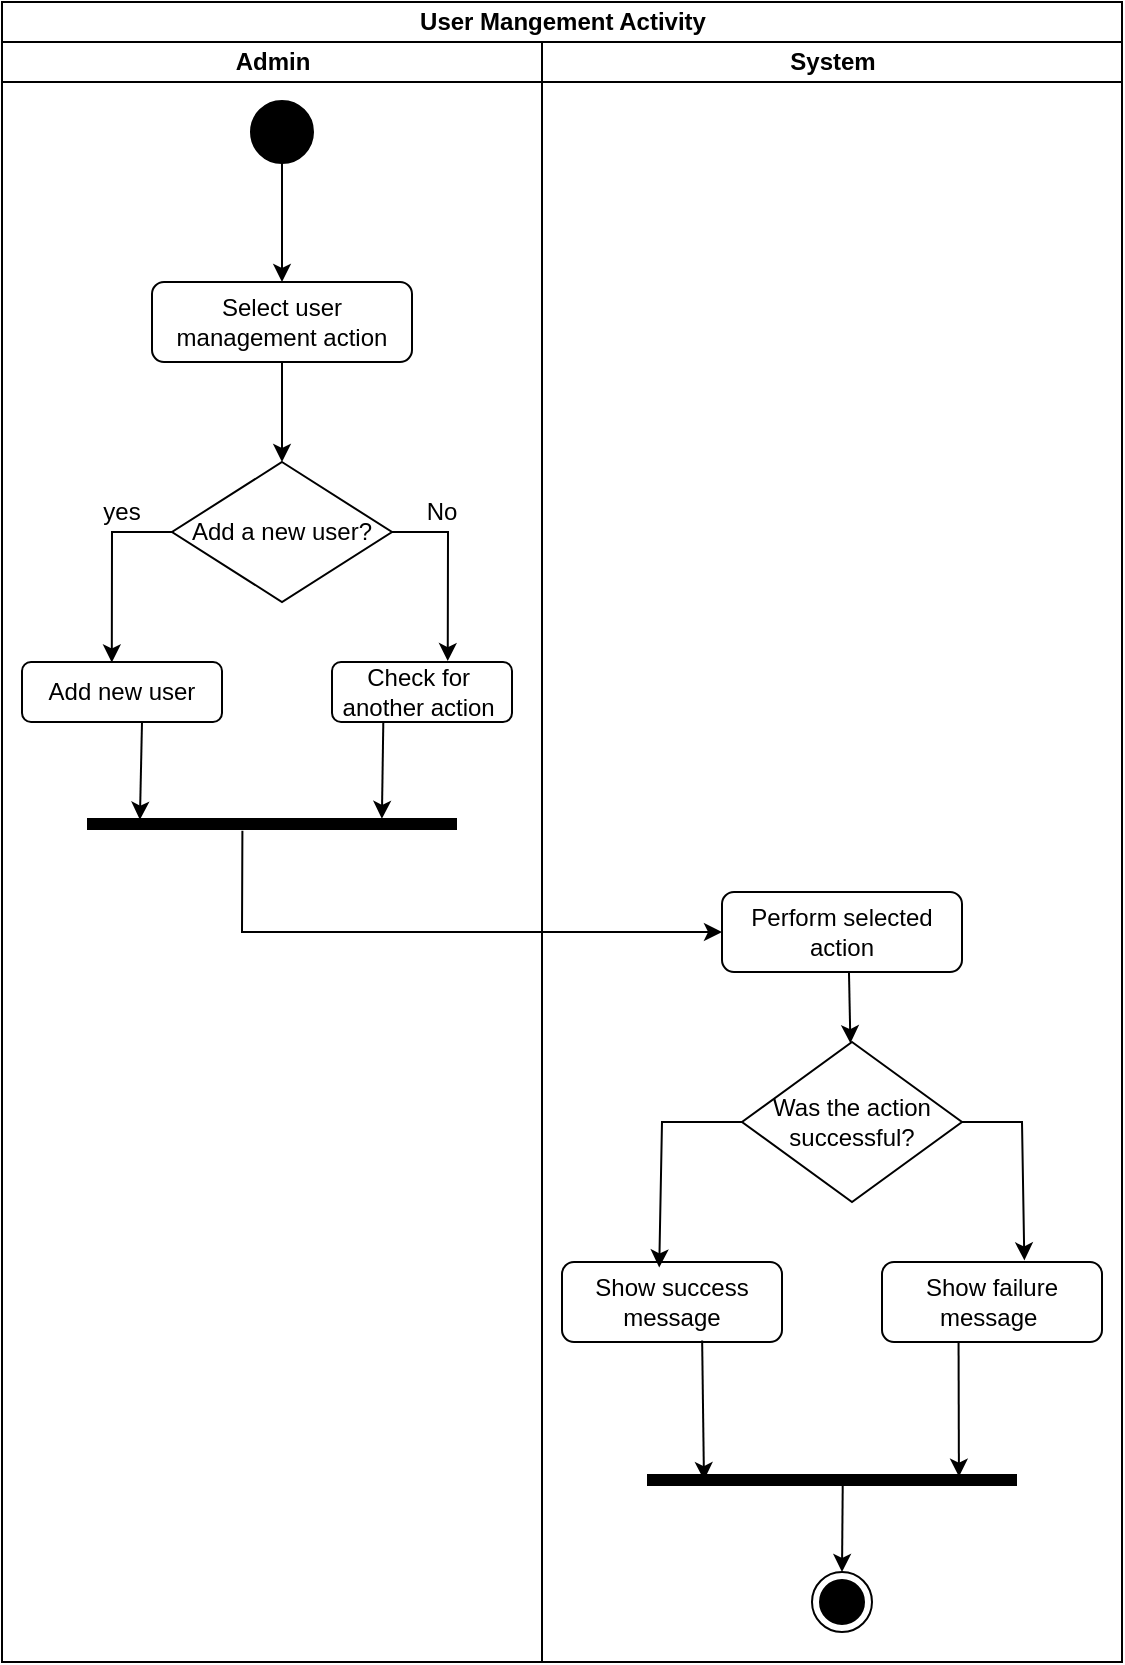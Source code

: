 <mxfile version="24.7.17">
  <diagram name="Page-1" id="_A838XtwBmVFh_jHTKDL">
    <mxGraphModel dx="1167" dy="690" grid="1" gridSize="10" guides="1" tooltips="1" connect="1" arrows="1" fold="1" page="1" pageScale="1" pageWidth="850" pageHeight="1100" math="0" shadow="0">
      <root>
        <mxCell id="0" />
        <mxCell id="1" parent="0" />
        <mxCell id="REc3DfP-rzBl7UqhAfBI-1" value="User Mangement Activity" style="swimlane;childLayout=stackLayout;resizeParent=1;resizeParentMax=0;startSize=20;html=1;" vertex="1" parent="1">
          <mxGeometry x="160.0" y="100" width="560" height="830" as="geometry" />
        </mxCell>
        <mxCell id="REc3DfP-rzBl7UqhAfBI-2" value="Admin" style="swimlane;startSize=20;html=1;" vertex="1" parent="REc3DfP-rzBl7UqhAfBI-1">
          <mxGeometry y="20" width="270" height="810" as="geometry" />
        </mxCell>
        <mxCell id="REc3DfP-rzBl7UqhAfBI-5" value="" style="strokeWidth=2;html=1;shape=mxgraph.flowchart.start_2;whiteSpace=wrap;fillColor=#000000;" vertex="1" parent="REc3DfP-rzBl7UqhAfBI-2">
          <mxGeometry x="125.0" y="30" width="30" height="30" as="geometry" />
        </mxCell>
        <mxCell id="REc3DfP-rzBl7UqhAfBI-6" value="Select user management action" style="rounded=1;whiteSpace=wrap;html=1;" vertex="1" parent="REc3DfP-rzBl7UqhAfBI-2">
          <mxGeometry x="75" y="120" width="130" height="40" as="geometry" />
        </mxCell>
        <mxCell id="REc3DfP-rzBl7UqhAfBI-7" value="Add new user" style="rounded=1;whiteSpace=wrap;html=1;" vertex="1" parent="REc3DfP-rzBl7UqhAfBI-2">
          <mxGeometry x="10" y="310" width="100" height="30" as="geometry" />
        </mxCell>
        <mxCell id="REc3DfP-rzBl7UqhAfBI-8" value="Add a new user?" style="rhombus;whiteSpace=wrap;html=1;" vertex="1" parent="REc3DfP-rzBl7UqhAfBI-2">
          <mxGeometry x="85.0" y="210" width="110" height="70" as="geometry" />
        </mxCell>
        <mxCell id="REc3DfP-rzBl7UqhAfBI-10" value="Check for&amp;nbsp;&lt;div&gt;another action&amp;nbsp;&lt;/div&gt;" style="rounded=1;whiteSpace=wrap;html=1;" vertex="1" parent="REc3DfP-rzBl7UqhAfBI-2">
          <mxGeometry x="165.0" y="310" width="90" height="30" as="geometry" />
        </mxCell>
        <mxCell id="REc3DfP-rzBl7UqhAfBI-17" value="" style="endArrow=classic;html=1;rounded=0;exitX=0.5;exitY=1;exitDx=0;exitDy=0;exitPerimeter=0;entryX=0.5;entryY=0;entryDx=0;entryDy=0;" edge="1" parent="REc3DfP-rzBl7UqhAfBI-2" source="REc3DfP-rzBl7UqhAfBI-5" target="REc3DfP-rzBl7UqhAfBI-6">
          <mxGeometry width="50" height="50" relative="1" as="geometry">
            <mxPoint x="220.0" y="150" as="sourcePoint" />
            <mxPoint x="270.0" y="100" as="targetPoint" />
          </mxGeometry>
        </mxCell>
        <mxCell id="REc3DfP-rzBl7UqhAfBI-18" value="" style="endArrow=classic;html=1;rounded=0;exitX=0.5;exitY=1;exitDx=0;exitDy=0;entryX=0.5;entryY=0;entryDx=0;entryDy=0;" edge="1" parent="REc3DfP-rzBl7UqhAfBI-2" source="REc3DfP-rzBl7UqhAfBI-6" target="REc3DfP-rzBl7UqhAfBI-8">
          <mxGeometry width="50" height="50" relative="1" as="geometry">
            <mxPoint x="220.0" y="250" as="sourcePoint" />
            <mxPoint x="270.0" y="200" as="targetPoint" />
          </mxGeometry>
        </mxCell>
        <mxCell id="REc3DfP-rzBl7UqhAfBI-19" value="" style="endArrow=classic;html=1;rounded=0;exitX=0;exitY=0.5;exitDx=0;exitDy=0;entryX=0.449;entryY=0.008;entryDx=0;entryDy=0;entryPerimeter=0;" edge="1" parent="REc3DfP-rzBl7UqhAfBI-2" source="REc3DfP-rzBl7UqhAfBI-8" target="REc3DfP-rzBl7UqhAfBI-7">
          <mxGeometry width="50" height="50" relative="1" as="geometry">
            <mxPoint x="220.0" y="320" as="sourcePoint" />
            <mxPoint x="270.0" y="270" as="targetPoint" />
            <Array as="points">
              <mxPoint x="55.0" y="245" />
            </Array>
          </mxGeometry>
        </mxCell>
        <mxCell id="REc3DfP-rzBl7UqhAfBI-20" value="" style="endArrow=classic;html=1;rounded=0;exitX=1;exitY=0.5;exitDx=0;exitDy=0;entryX=0.643;entryY=-0.015;entryDx=0;entryDy=0;entryPerimeter=0;" edge="1" parent="REc3DfP-rzBl7UqhAfBI-2" source="REc3DfP-rzBl7UqhAfBI-8" target="REc3DfP-rzBl7UqhAfBI-10">
          <mxGeometry width="50" height="50" relative="1" as="geometry">
            <mxPoint x="220.0" y="320" as="sourcePoint" />
            <mxPoint x="270.0" y="270" as="targetPoint" />
            <Array as="points">
              <mxPoint x="223.0" y="245" />
            </Array>
          </mxGeometry>
        </mxCell>
        <mxCell id="REc3DfP-rzBl7UqhAfBI-21" value="yes" style="text;html=1;align=center;verticalAlign=middle;whiteSpace=wrap;rounded=0;" vertex="1" parent="REc3DfP-rzBl7UqhAfBI-2">
          <mxGeometry x="30.0" y="220" width="60" height="30" as="geometry" />
        </mxCell>
        <mxCell id="REc3DfP-rzBl7UqhAfBI-22" value="No" style="text;html=1;align=center;verticalAlign=middle;whiteSpace=wrap;rounded=0;" vertex="1" parent="REc3DfP-rzBl7UqhAfBI-2">
          <mxGeometry x="190.0" y="220" width="60" height="30" as="geometry" />
        </mxCell>
        <mxCell id="REc3DfP-rzBl7UqhAfBI-25" value="" style="line;strokeWidth=6;fillColor=none;align=left;verticalAlign=middle;spacingTop=-1;spacingLeft=3;spacingRight=3;rotatable=0;labelPosition=right;points=[];portConstraint=eastwest;strokeColor=inherit;" vertex="1" parent="REc3DfP-rzBl7UqhAfBI-2">
          <mxGeometry x="42.5" y="387" width="185" height="8" as="geometry" />
        </mxCell>
        <mxCell id="REc3DfP-rzBl7UqhAfBI-24" value="" style="endArrow=classic;html=1;rounded=0;exitX=0.6;exitY=1;exitDx=0;exitDy=0;exitPerimeter=0;entryX=0.143;entryY=0.231;entryDx=0;entryDy=0;entryPerimeter=0;" edge="1" parent="REc3DfP-rzBl7UqhAfBI-2" source="REc3DfP-rzBl7UqhAfBI-7" target="REc3DfP-rzBl7UqhAfBI-25">
          <mxGeometry width="50" height="50" relative="1" as="geometry">
            <mxPoint x="200.0" y="405" as="sourcePoint" />
            <mxPoint x="60.0" y="395" as="targetPoint" />
          </mxGeometry>
        </mxCell>
        <mxCell id="REc3DfP-rzBl7UqhAfBI-26" value="" style="endArrow=classic;html=1;rounded=0;entryX=0.797;entryY=0.177;entryDx=0;entryDy=0;entryPerimeter=0;exitX=0.285;exitY=1.014;exitDx=0;exitDy=0;exitPerimeter=0;" edge="1" parent="REc3DfP-rzBl7UqhAfBI-2" source="REc3DfP-rzBl7UqhAfBI-10" target="REc3DfP-rzBl7UqhAfBI-25">
          <mxGeometry width="50" height="50" relative="1" as="geometry">
            <mxPoint x="160.0" y="395" as="sourcePoint" />
            <mxPoint x="210.0" y="345" as="targetPoint" />
          </mxGeometry>
        </mxCell>
        <mxCell id="REc3DfP-rzBl7UqhAfBI-3" value="System" style="swimlane;startSize=20;html=1;" vertex="1" parent="REc3DfP-rzBl7UqhAfBI-1">
          <mxGeometry x="270" y="20" width="290" height="810" as="geometry" />
        </mxCell>
        <mxCell id="REc3DfP-rzBl7UqhAfBI-11" value="Perform selected action" style="rounded=1;whiteSpace=wrap;html=1;" vertex="1" parent="REc3DfP-rzBl7UqhAfBI-3">
          <mxGeometry x="90.0" y="425" width="120" height="40" as="geometry" />
        </mxCell>
        <mxCell id="REc3DfP-rzBl7UqhAfBI-13" value="Was the action successful?" style="rhombus;whiteSpace=wrap;html=1;" vertex="1" parent="REc3DfP-rzBl7UqhAfBI-3">
          <mxGeometry x="100.0" y="500" width="110" height="80" as="geometry" />
        </mxCell>
        <mxCell id="REc3DfP-rzBl7UqhAfBI-14" value="Show success message" style="rounded=1;whiteSpace=wrap;html=1;" vertex="1" parent="REc3DfP-rzBl7UqhAfBI-3">
          <mxGeometry x="10" y="610" width="110" height="40" as="geometry" />
        </mxCell>
        <mxCell id="REc3DfP-rzBl7UqhAfBI-15" value="Show failure message&amp;nbsp;" style="rounded=1;whiteSpace=wrap;html=1;" vertex="1" parent="REc3DfP-rzBl7UqhAfBI-3">
          <mxGeometry x="170.0" y="610" width="110" height="40" as="geometry" />
        </mxCell>
        <mxCell id="REc3DfP-rzBl7UqhAfBI-16" value="" style="ellipse;html=1;shape=endState;fillColor=#000000;strokeColor=#000000;" vertex="1" parent="REc3DfP-rzBl7UqhAfBI-3">
          <mxGeometry x="135" y="765" width="30" height="30" as="geometry" />
        </mxCell>
        <mxCell id="REc3DfP-rzBl7UqhAfBI-28" value="" style="endArrow=classic;html=1;rounded=0;exitX=0.529;exitY=0.998;exitDx=0;exitDy=0;exitPerimeter=0;" edge="1" parent="REc3DfP-rzBl7UqhAfBI-3" source="REc3DfP-rzBl7UqhAfBI-11" target="REc3DfP-rzBl7UqhAfBI-13">
          <mxGeometry width="50" height="50" relative="1" as="geometry">
            <mxPoint x="10.0" y="555" as="sourcePoint" />
            <mxPoint x="60.0" y="505" as="targetPoint" />
          </mxGeometry>
        </mxCell>
        <mxCell id="REc3DfP-rzBl7UqhAfBI-29" value="" style="endArrow=classic;html=1;rounded=0;exitX=0;exitY=0.5;exitDx=0;exitDy=0;entryX=0.442;entryY=0.068;entryDx=0;entryDy=0;entryPerimeter=0;" edge="1" parent="REc3DfP-rzBl7UqhAfBI-3" source="REc3DfP-rzBl7UqhAfBI-13" target="REc3DfP-rzBl7UqhAfBI-14">
          <mxGeometry width="50" height="50" relative="1" as="geometry">
            <mxPoint x="10.0" y="625" as="sourcePoint" />
            <mxPoint x="60.0" y="575" as="targetPoint" />
            <Array as="points">
              <mxPoint x="60.0" y="540" />
            </Array>
          </mxGeometry>
        </mxCell>
        <mxCell id="REc3DfP-rzBl7UqhAfBI-30" value="" style="endArrow=classic;html=1;rounded=0;entryX=0.647;entryY=-0.02;entryDx=0;entryDy=0;entryPerimeter=0;exitX=1;exitY=0.5;exitDx=0;exitDy=0;" edge="1" parent="REc3DfP-rzBl7UqhAfBI-3" source="REc3DfP-rzBl7UqhAfBI-13" target="REc3DfP-rzBl7UqhAfBI-15">
          <mxGeometry width="50" height="50" relative="1" as="geometry">
            <mxPoint x="50.0" y="625" as="sourcePoint" />
            <mxPoint x="100.0" y="575" as="targetPoint" />
            <Array as="points">
              <mxPoint x="240.0" y="540" />
            </Array>
          </mxGeometry>
        </mxCell>
        <mxCell id="REc3DfP-rzBl7UqhAfBI-31" value="" style="line;strokeWidth=6;fillColor=none;align=left;verticalAlign=middle;spacingTop=-1;spacingLeft=3;spacingRight=3;rotatable=0;labelPosition=right;points=[];portConstraint=eastwest;strokeColor=inherit;" vertex="1" parent="REc3DfP-rzBl7UqhAfBI-3">
          <mxGeometry x="52.5" y="715" width="185" height="8" as="geometry" />
        </mxCell>
        <mxCell id="REc3DfP-rzBl7UqhAfBI-32" value="" style="endArrow=classic;html=1;rounded=0;exitX=0.637;exitY=0.982;exitDx=0;exitDy=0;exitPerimeter=0;entryX=0.154;entryY=0.508;entryDx=0;entryDy=0;entryPerimeter=0;" edge="1" parent="REc3DfP-rzBl7UqhAfBI-3" source="REc3DfP-rzBl7UqhAfBI-14" target="REc3DfP-rzBl7UqhAfBI-31">
          <mxGeometry width="50" height="50" relative="1" as="geometry">
            <mxPoint x="-4.547e-13" y="705" as="sourcePoint" />
            <mxPoint x="50.0" y="655" as="targetPoint" />
          </mxGeometry>
        </mxCell>
        <mxCell id="REc3DfP-rzBl7UqhAfBI-33" value="" style="endArrow=classic;html=1;rounded=0;exitX=0.348;exitY=1.002;exitDx=0;exitDy=0;exitPerimeter=0;entryX=0.843;entryY=0.289;entryDx=0;entryDy=0;entryPerimeter=0;" edge="1" parent="REc3DfP-rzBl7UqhAfBI-3" source="REc3DfP-rzBl7UqhAfBI-15" target="REc3DfP-rzBl7UqhAfBI-31">
          <mxGeometry width="50" height="50" relative="1" as="geometry">
            <mxPoint x="100.0" y="725" as="sourcePoint" />
            <mxPoint x="150.0" y="675" as="targetPoint" />
          </mxGeometry>
        </mxCell>
        <mxCell id="REc3DfP-rzBl7UqhAfBI-34" value="" style="endArrow=classic;html=1;rounded=0;entryX=0.5;entryY=0;entryDx=0;entryDy=0;exitX=0.529;exitY=0.811;exitDx=0;exitDy=0;exitPerimeter=0;" edge="1" parent="REc3DfP-rzBl7UqhAfBI-3" source="REc3DfP-rzBl7UqhAfBI-31" target="REc3DfP-rzBl7UqhAfBI-16">
          <mxGeometry width="50" height="50" relative="1" as="geometry">
            <mxPoint x="140.0" y="735" as="sourcePoint" />
            <mxPoint x="150.0" y="735" as="targetPoint" />
          </mxGeometry>
        </mxCell>
        <mxCell id="REc3DfP-rzBl7UqhAfBI-27" value="" style="endArrow=classic;html=1;rounded=0;entryX=0;entryY=0.5;entryDx=0;entryDy=0;exitX=0.42;exitY=0.929;exitDx=0;exitDy=0;exitPerimeter=0;" edge="1" parent="REc3DfP-rzBl7UqhAfBI-1" source="REc3DfP-rzBl7UqhAfBI-25" target="REc3DfP-rzBl7UqhAfBI-11">
          <mxGeometry width="50" height="50" relative="1" as="geometry">
            <mxPoint x="140.0" y="485" as="sourcePoint" />
            <mxPoint x="260.0" y="395" as="targetPoint" />
            <Array as="points">
              <mxPoint x="120.0" y="465" />
            </Array>
          </mxGeometry>
        </mxCell>
      </root>
    </mxGraphModel>
  </diagram>
</mxfile>
